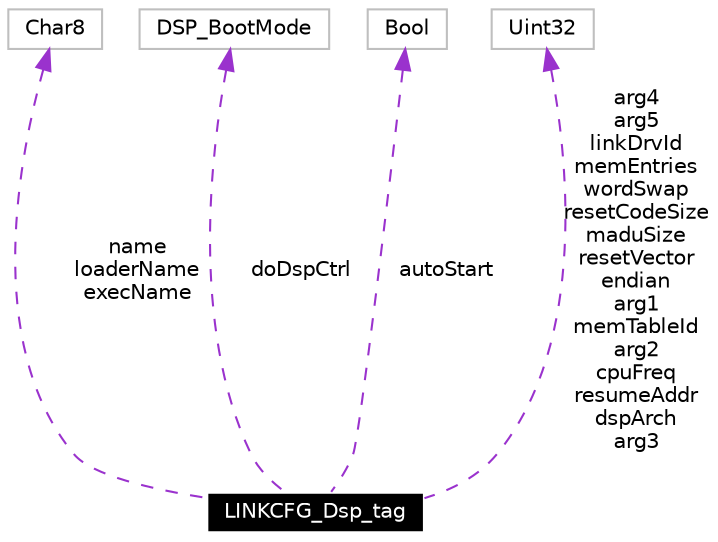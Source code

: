 digraph G
{
  edge [fontname="Helvetica",fontsize=10,labelfontname="Helvetica",labelfontsize=10];
  node [fontname="Helvetica",fontsize=10,shape=record];
  Node1 [label="LINKCFG_Dsp_tag",height=0.2,width=0.4,color="white", fillcolor="black", style="filled" fontcolor="white"];
  Node2 -> Node1 [dir=back,color="darkorchid3",fontsize=10,style="dashed",label="name\nloaderName\nexecName",fontname="Helvetica"];
  Node2 [label="Char8",height=0.2,width=0.4,color="grey75", fillcolor="white", style="filled"];
  Node3 -> Node1 [dir=back,color="darkorchid3",fontsize=10,style="dashed",label="doDspCtrl",fontname="Helvetica"];
  Node3 [label="DSP_BootMode",height=0.2,width=0.4,color="grey75", fillcolor="white", style="filled"];
  Node4 -> Node1 [dir=back,color="darkorchid3",fontsize=10,style="dashed",label="autoStart",fontname="Helvetica"];
  Node4 [label="Bool",height=0.2,width=0.4,color="grey75", fillcolor="white", style="filled"];
  Node5 -> Node1 [dir=back,color="darkorchid3",fontsize=10,style="dashed",label="arg4\narg5\nlinkDrvId\nmemEntries\nwordSwap\nresetCodeSize\nmaduSize\nresetVector\nendian\narg1\nmemTableId\narg2\ncpuFreq\nresumeAddr\ndspArch\narg3",fontname="Helvetica"];
  Node5 [label="Uint32",height=0.2,width=0.4,color="grey75", fillcolor="white", style="filled"];
}
